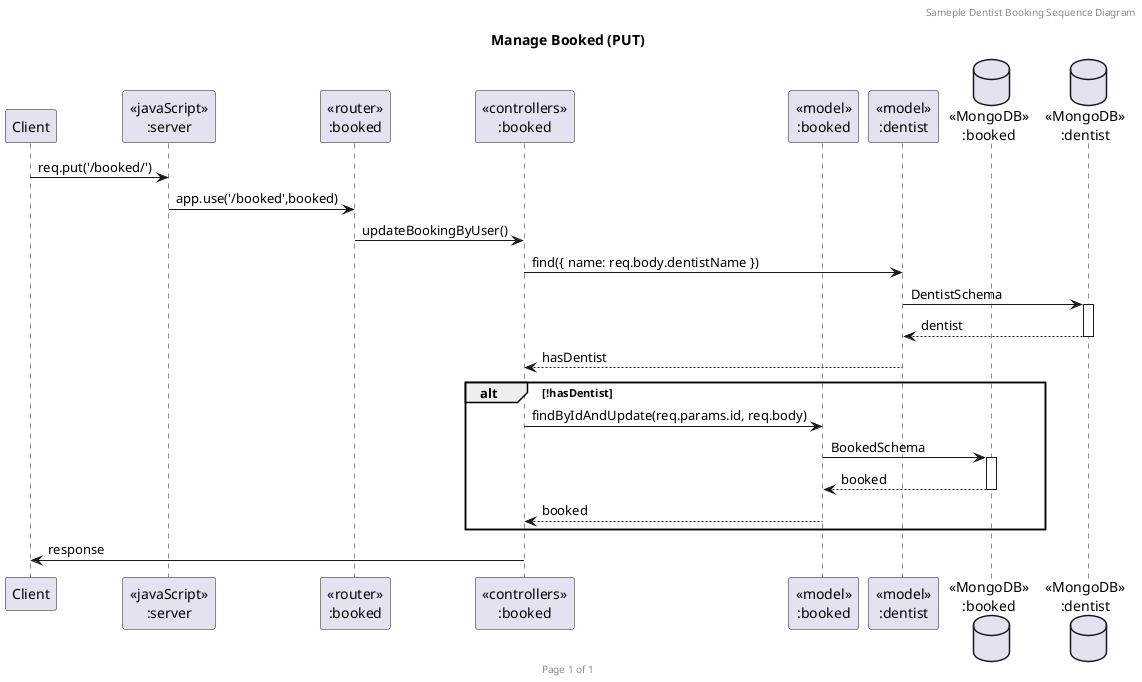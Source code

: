 @startuml Manage Booked (PUT)

header Sameple Dentist Booking Sequence Diagram
footer Page %page% of %lastpage%
title "Manage Booked (PUT)"

participant "Client" as client
participant "<<javaScript>>\n:server" as server
participant "<<router>>\n:booked" as routerBooked
participant "<<controllers>>\n:booked" as controllersBooked
participant "<<model>>\n:booked" as modelBooked
participant "<<model>>\n:dentist" as modelDentist
database "<<MongoDB>>\n:booked" as BookedDatabase
database "<<MongoDB>>\n:dentist" as DentistSchema

client->server: req.put('/booked/')
server->routerBooked: app.use('/booked',booked)
routerBooked -> controllersBooked: updateBookingByUser()
    controllersBooked->modelDentist: find({ name: req.body.dentistName })
    modelDentist ->DentistSchema ++: DentistSchema
    DentistSchema --> modelDentist --: dentist
    modelDentist-->controllersBooked: hasDentist
    alt !hasDentist
    controllersBooked->modelBooked: findByIdAndUpdate(req.params.id, req.body)
    modelBooked ->BookedDatabase ++: BookedSchema
    BookedDatabase --> modelBooked --: booked
    modelBooked-->controllersBooked: booked
    end
controllersBooked->client: response

@enduml